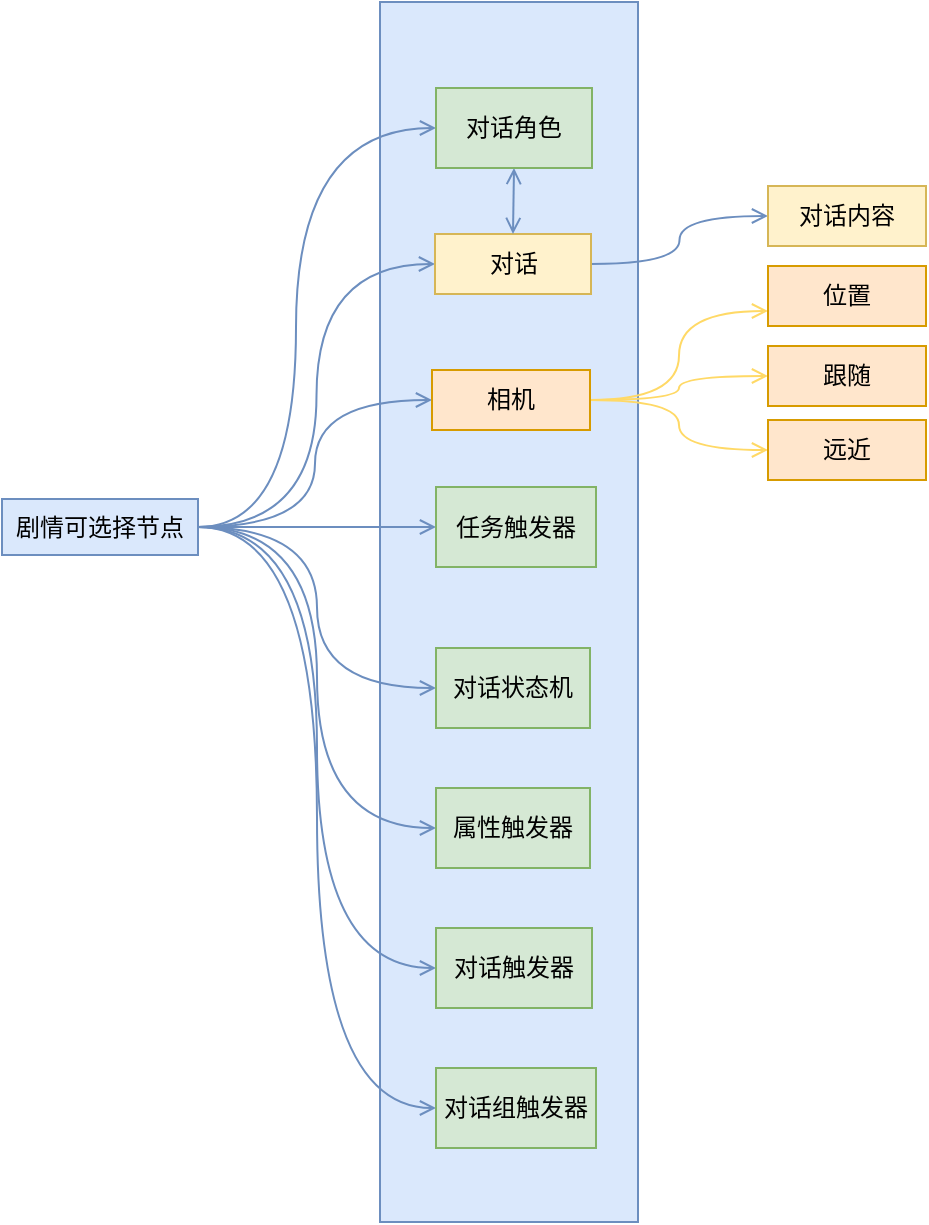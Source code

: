 <mxfile version="24.6.4" type="github">
  <diagram name="第 1 页" id="1RiEGh6bXkRQaVlVC3rK">
    <mxGraphModel dx="1294" dy="1720" grid="0" gridSize="10" guides="1" tooltips="1" connect="1" arrows="1" fold="1" page="0" pageScale="1" pageWidth="827" pageHeight="1169" math="1" shadow="0">
      <root>
        <mxCell id="0" />
        <mxCell id="1" parent="0" />
        <mxCell id="AYWZBEW6ySmB9MOeuDs3-41" value="" style="whiteSpace=wrap;html=1;fontFamily=Helvetica;fontSize=12;labelBackgroundColor=default;strokeColor=#6c8ebf;fillColor=#dae8fc;" vertex="1" parent="1">
          <mxGeometry x="-204" y="-863" width="129" height="610" as="geometry" />
        </mxCell>
        <mxCell id="AYWZBEW6ySmB9MOeuDs3-19" style="edgeStyle=orthogonalEdgeStyle;rounded=0;orthogonalLoop=1;jettySize=auto;html=1;exitX=1;exitY=0.5;exitDx=0;exitDy=0;entryX=0;entryY=0.5;entryDx=0;entryDy=0;fontSize=12;startArrow=none;startFill=0;endArrow=open;endFill=0;curved=1;strokeColor=#6C8EBF;flowAnimation=0;shadow=0;" edge="1" parent="1" source="AYWZBEW6ySmB9MOeuDs3-1" target="AYWZBEW6ySmB9MOeuDs3-5">
          <mxGeometry relative="1" as="geometry">
            <Array as="points">
              <mxPoint x="-246" y="-600" />
              <mxPoint x="-246" y="-800" />
            </Array>
          </mxGeometry>
        </mxCell>
        <mxCell id="AYWZBEW6ySmB9MOeuDs3-21" style="edgeStyle=orthogonalEdgeStyle;shape=connector;curved=1;rounded=0;orthogonalLoop=1;jettySize=auto;html=1;entryX=0;entryY=0.5;entryDx=0;entryDy=0;strokeColor=#6C8EBF;align=center;verticalAlign=middle;fontFamily=Helvetica;fontSize=12;fontColor=default;labelBackgroundColor=default;startArrow=none;startFill=0;endArrow=open;endFill=0;flowAnimation=0;" edge="1" parent="1" source="AYWZBEW6ySmB9MOeuDs3-1" target="AYWZBEW6ySmB9MOeuDs3-3">
          <mxGeometry relative="1" as="geometry" />
        </mxCell>
        <mxCell id="AYWZBEW6ySmB9MOeuDs3-22" style="edgeStyle=orthogonalEdgeStyle;shape=connector;curved=1;rounded=0;orthogonalLoop=1;jettySize=auto;html=1;exitX=1;exitY=0.5;exitDx=0;exitDy=0;entryX=0;entryY=0.5;entryDx=0;entryDy=0;strokeColor=#6C8EBF;align=center;verticalAlign=middle;fontFamily=Helvetica;fontSize=12;fontColor=default;labelBackgroundColor=default;startArrow=none;startFill=0;endArrow=open;endFill=0;flowAnimation=0;" edge="1" parent="1" source="AYWZBEW6ySmB9MOeuDs3-1" target="AYWZBEW6ySmB9MOeuDs3-4">
          <mxGeometry relative="1" as="geometry" />
        </mxCell>
        <mxCell id="AYWZBEW6ySmB9MOeuDs3-23" style="edgeStyle=orthogonalEdgeStyle;shape=connector;curved=1;rounded=0;orthogonalLoop=1;jettySize=auto;html=1;exitX=1;exitY=0.5;exitDx=0;exitDy=0;entryX=0;entryY=0.5;entryDx=0;entryDy=0;strokeColor=#6C8EBF;align=center;verticalAlign=middle;fontFamily=Helvetica;fontSize=12;fontColor=default;labelBackgroundColor=default;startArrow=none;startFill=0;endArrow=open;endFill=0;flowAnimation=0;" edge="1" parent="1" source="AYWZBEW6ySmB9MOeuDs3-1" target="AYWZBEW6ySmB9MOeuDs3-8">
          <mxGeometry relative="1" as="geometry" />
        </mxCell>
        <mxCell id="AYWZBEW6ySmB9MOeuDs3-24" style="edgeStyle=orthogonalEdgeStyle;shape=connector;curved=1;rounded=0;orthogonalLoop=1;jettySize=auto;html=1;exitX=1;exitY=0.5;exitDx=0;exitDy=0;entryX=0;entryY=0.5;entryDx=0;entryDy=0;strokeColor=#6C8EBF;align=center;verticalAlign=middle;fontFamily=Helvetica;fontSize=12;fontColor=default;labelBackgroundColor=default;startArrow=none;startFill=0;endArrow=open;endFill=0;flowAnimation=0;" edge="1" parent="1" source="AYWZBEW6ySmB9MOeuDs3-1" target="AYWZBEW6ySmB9MOeuDs3-6">
          <mxGeometry relative="1" as="geometry" />
        </mxCell>
        <mxCell id="AYWZBEW6ySmB9MOeuDs3-25" style="edgeStyle=orthogonalEdgeStyle;shape=connector;curved=1;rounded=0;orthogonalLoop=1;jettySize=auto;html=1;exitX=1;exitY=0.5;exitDx=0;exitDy=0;entryX=0;entryY=0.5;entryDx=0;entryDy=0;strokeColor=#6C8EBF;align=center;verticalAlign=middle;fontFamily=Helvetica;fontSize=12;fontColor=default;labelBackgroundColor=default;startArrow=none;startFill=0;endArrow=open;endFill=0;flowAnimation=0;" edge="1" parent="1" source="AYWZBEW6ySmB9MOeuDs3-1" target="AYWZBEW6ySmB9MOeuDs3-9">
          <mxGeometry relative="1" as="geometry" />
        </mxCell>
        <mxCell id="AYWZBEW6ySmB9MOeuDs3-26" style="edgeStyle=orthogonalEdgeStyle;shape=connector;curved=1;rounded=0;orthogonalLoop=1;jettySize=auto;html=1;exitX=1;exitY=0.5;exitDx=0;exitDy=0;entryX=0;entryY=0.5;entryDx=0;entryDy=0;strokeColor=#6C8EBF;align=center;verticalAlign=middle;fontFamily=Helvetica;fontSize=12;fontColor=default;labelBackgroundColor=default;startArrow=none;startFill=0;endArrow=open;endFill=0;flowAnimation=0;" edge="1" parent="1" source="AYWZBEW6ySmB9MOeuDs3-1" target="AYWZBEW6ySmB9MOeuDs3-7">
          <mxGeometry relative="1" as="geometry" />
        </mxCell>
        <mxCell id="AYWZBEW6ySmB9MOeuDs3-27" style="edgeStyle=orthogonalEdgeStyle;shape=connector;curved=1;rounded=0;orthogonalLoop=1;jettySize=auto;html=1;exitX=1;exitY=0.5;exitDx=0;exitDy=0;entryX=0;entryY=0.5;entryDx=0;entryDy=0;strokeColor=#6C8EBF;align=center;verticalAlign=middle;fontFamily=Helvetica;fontSize=12;fontColor=default;labelBackgroundColor=default;startArrow=none;startFill=0;endArrow=open;endFill=0;flowAnimation=0;" edge="1" parent="1" source="AYWZBEW6ySmB9MOeuDs3-1" target="AYWZBEW6ySmB9MOeuDs3-10">
          <mxGeometry relative="1" as="geometry" />
        </mxCell>
        <mxCell id="AYWZBEW6ySmB9MOeuDs3-1" value="剧情可选择节点" style="whiteSpace=wrap;html=1;fillColor=#dae8fc;strokeColor=#6C8EBF;" vertex="1" parent="1">
          <mxGeometry x="-393" y="-614.5" width="98" height="28" as="geometry" />
        </mxCell>
        <mxCell id="AYWZBEW6ySmB9MOeuDs3-39" style="edgeStyle=orthogonalEdgeStyle;shape=connector;curved=1;rounded=0;orthogonalLoop=1;jettySize=auto;html=1;exitX=1;exitY=0.5;exitDx=0;exitDy=0;entryX=0;entryY=0.5;entryDx=0;entryDy=0;strokeColor=#6C8EBF;align=center;verticalAlign=middle;fontFamily=Helvetica;fontSize=12;fontColor=default;labelBackgroundColor=default;startArrow=none;startFill=0;endArrow=open;endFill=0;flowAnimation=0;" edge="1" parent="1" source="AYWZBEW6ySmB9MOeuDs3-3" target="AYWZBEW6ySmB9MOeuDs3-38">
          <mxGeometry relative="1" as="geometry" />
        </mxCell>
        <mxCell id="AYWZBEW6ySmB9MOeuDs3-3" value="对话" style="whiteSpace=wrap;html=1;fillColor=#fff2cc;strokeColor=#d6b656;" vertex="1" parent="1">
          <mxGeometry x="-176.5" y="-747" width="78" height="30" as="geometry" />
        </mxCell>
        <mxCell id="AYWZBEW6ySmB9MOeuDs3-33" style="edgeStyle=orthogonalEdgeStyle;shape=connector;curved=1;rounded=0;orthogonalLoop=1;jettySize=auto;html=1;exitX=1;exitY=0.5;exitDx=0;exitDy=0;entryX=0;entryY=0.75;entryDx=0;entryDy=0;strokeColor=#FFD966;align=center;verticalAlign=middle;fontFamily=Helvetica;fontSize=12;fontColor=default;labelBackgroundColor=default;startArrow=none;startFill=0;endArrow=open;endFill=0;flowAnimation=0;" edge="1" parent="1" source="AYWZBEW6ySmB9MOeuDs3-4" target="AYWZBEW6ySmB9MOeuDs3-29">
          <mxGeometry relative="1" as="geometry" />
        </mxCell>
        <mxCell id="AYWZBEW6ySmB9MOeuDs3-34" style="edgeStyle=orthogonalEdgeStyle;shape=connector;curved=1;rounded=0;orthogonalLoop=1;jettySize=auto;html=1;exitX=1;exitY=0.5;exitDx=0;exitDy=0;strokeColor=#FFD966;align=center;verticalAlign=middle;fontFamily=Helvetica;fontSize=12;fontColor=default;labelBackgroundColor=default;startArrow=none;startFill=0;endArrow=open;endFill=0;flowAnimation=0;" edge="1" parent="1" source="AYWZBEW6ySmB9MOeuDs3-4" target="AYWZBEW6ySmB9MOeuDs3-31">
          <mxGeometry relative="1" as="geometry" />
        </mxCell>
        <mxCell id="AYWZBEW6ySmB9MOeuDs3-35" style="edgeStyle=orthogonalEdgeStyle;shape=connector;curved=1;rounded=0;orthogonalLoop=1;jettySize=auto;html=1;exitX=1;exitY=0.5;exitDx=0;exitDy=0;strokeColor=#FFD966;align=center;verticalAlign=middle;fontFamily=Helvetica;fontSize=12;fontColor=default;labelBackgroundColor=default;startArrow=none;startFill=0;endArrow=open;endFill=0;flowAnimation=0;" edge="1" parent="1" source="AYWZBEW6ySmB9MOeuDs3-4" target="AYWZBEW6ySmB9MOeuDs3-32">
          <mxGeometry relative="1" as="geometry" />
        </mxCell>
        <mxCell id="AYWZBEW6ySmB9MOeuDs3-4" value="相机" style="whiteSpace=wrap;html=1;fillColor=#ffe6cc;strokeColor=#d79b00;" vertex="1" parent="1">
          <mxGeometry x="-178" y="-679" width="79" height="30" as="geometry" />
        </mxCell>
        <mxCell id="AYWZBEW6ySmB9MOeuDs3-28" style="edgeStyle=orthogonalEdgeStyle;shape=connector;curved=1;rounded=0;orthogonalLoop=1;jettySize=auto;html=1;exitX=0.5;exitY=1;exitDx=0;exitDy=0;entryX=0.5;entryY=0;entryDx=0;entryDy=0;strokeColor=#6C8EBF;align=center;verticalAlign=middle;fontFamily=Helvetica;fontSize=12;fontColor=default;labelBackgroundColor=default;startArrow=open;startFill=0;endArrow=open;endFill=0;flowAnimation=0;" edge="1" parent="1" source="AYWZBEW6ySmB9MOeuDs3-5" target="AYWZBEW6ySmB9MOeuDs3-3">
          <mxGeometry relative="1" as="geometry" />
        </mxCell>
        <mxCell id="AYWZBEW6ySmB9MOeuDs3-5" value="对话角色" style="whiteSpace=wrap;html=1;fillColor=#d5e8d4;strokeColor=#82b366;" vertex="1" parent="1">
          <mxGeometry x="-176" y="-820" width="78" height="40" as="geometry" />
        </mxCell>
        <mxCell id="AYWZBEW6ySmB9MOeuDs3-6" value="对话状态机" style="whiteSpace=wrap;html=1;fillColor=#d5e8d4;strokeColor=#82b366;" vertex="1" parent="1">
          <mxGeometry x="-176" y="-540" width="77" height="40" as="geometry" />
        </mxCell>
        <mxCell id="AYWZBEW6ySmB9MOeuDs3-7" value="对话触发器" style="whiteSpace=wrap;html=1;fillColor=#d5e8d4;strokeColor=#82b366;" vertex="1" parent="1">
          <mxGeometry x="-176" y="-400" width="78" height="40" as="geometry" />
        </mxCell>
        <mxCell id="AYWZBEW6ySmB9MOeuDs3-8" value="任务触发器" style="whiteSpace=wrap;html=1;fillColor=#d5e8d4;strokeColor=#82b366;" vertex="1" parent="1">
          <mxGeometry x="-176" y="-620.5" width="80" height="40" as="geometry" />
        </mxCell>
        <mxCell id="AYWZBEW6ySmB9MOeuDs3-9" value="属性触发器" style="whiteSpace=wrap;html=1;fillColor=#d5e8d4;strokeColor=#82b366;" vertex="1" parent="1">
          <mxGeometry x="-176" y="-470" width="77" height="40" as="geometry" />
        </mxCell>
        <mxCell id="AYWZBEW6ySmB9MOeuDs3-10" value="对话组触发器" style="whiteSpace=wrap;html=1;fillColor=#d5e8d4;strokeColor=#82b366;" vertex="1" parent="1">
          <mxGeometry x="-176" y="-330" width="80" height="40" as="geometry" />
        </mxCell>
        <mxCell id="AYWZBEW6ySmB9MOeuDs3-29" value="位置" style="whiteSpace=wrap;html=1;fillColor=#ffe6cc;strokeColor=#d79b00;" vertex="1" parent="1">
          <mxGeometry x="-10" y="-731" width="79" height="30" as="geometry" />
        </mxCell>
        <mxCell id="AYWZBEW6ySmB9MOeuDs3-31" value="跟随" style="whiteSpace=wrap;html=1;fillColor=#ffe6cc;strokeColor=#d79b00;" vertex="1" parent="1">
          <mxGeometry x="-10" y="-691" width="79" height="30" as="geometry" />
        </mxCell>
        <mxCell id="AYWZBEW6ySmB9MOeuDs3-32" value="远近" style="whiteSpace=wrap;html=1;fillColor=#ffe6cc;strokeColor=#d79b00;" vertex="1" parent="1">
          <mxGeometry x="-10" y="-654" width="79" height="30" as="geometry" />
        </mxCell>
        <mxCell id="AYWZBEW6ySmB9MOeuDs3-38" value="对话内容" style="whiteSpace=wrap;html=1;fillColor=#fff2cc;strokeColor=#d6b656;" vertex="1" parent="1">
          <mxGeometry x="-10" y="-771" width="79" height="30" as="geometry" />
        </mxCell>
      </root>
    </mxGraphModel>
  </diagram>
</mxfile>
